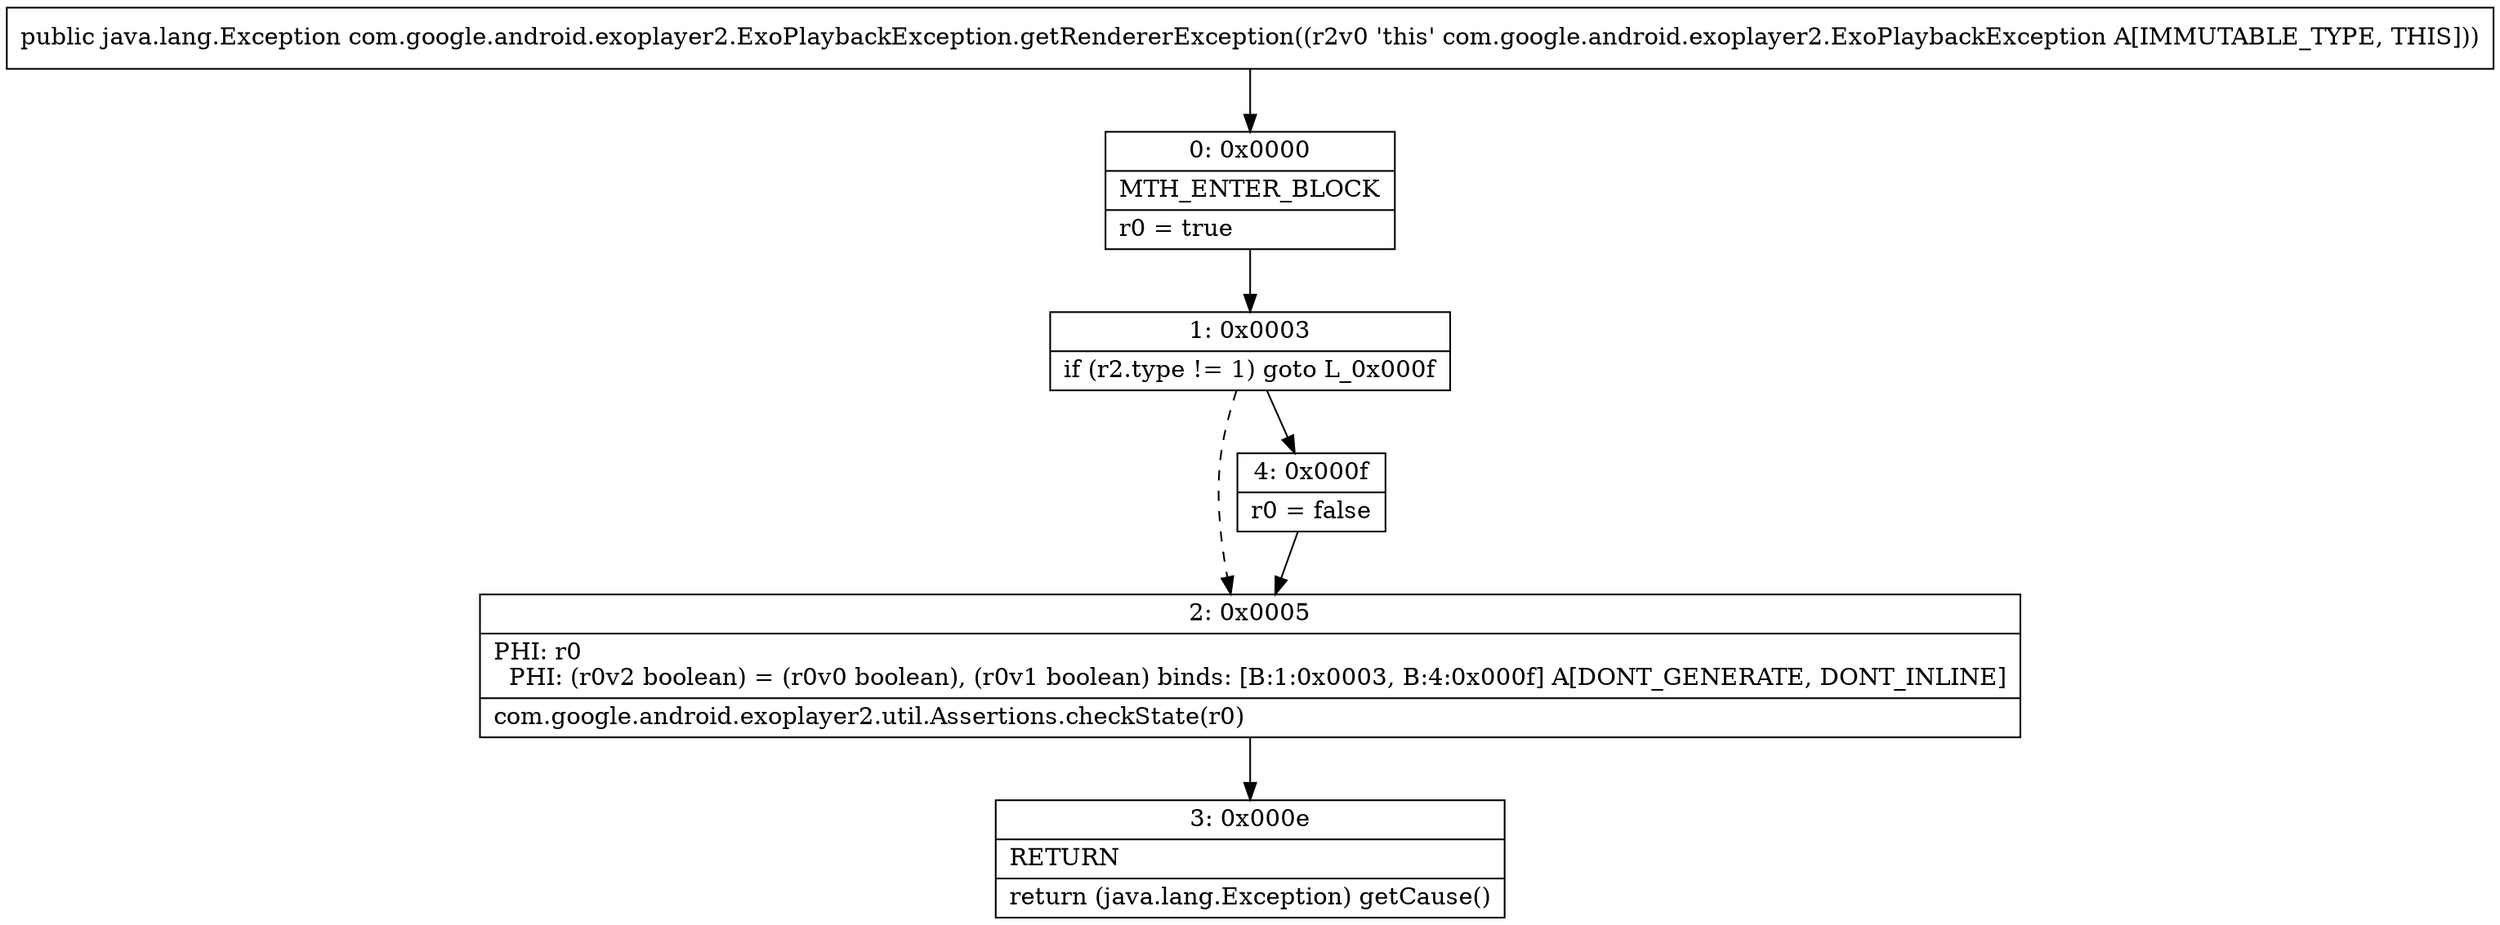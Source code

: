 digraph "CFG forcom.google.android.exoplayer2.ExoPlaybackException.getRendererException()Ljava\/lang\/Exception;" {
Node_0 [shape=record,label="{0\:\ 0x0000|MTH_ENTER_BLOCK\l|r0 = true\l}"];
Node_1 [shape=record,label="{1\:\ 0x0003|if (r2.type != 1) goto L_0x000f\l}"];
Node_2 [shape=record,label="{2\:\ 0x0005|PHI: r0 \l  PHI: (r0v2 boolean) = (r0v0 boolean), (r0v1 boolean) binds: [B:1:0x0003, B:4:0x000f] A[DONT_GENERATE, DONT_INLINE]\l|com.google.android.exoplayer2.util.Assertions.checkState(r0)\l}"];
Node_3 [shape=record,label="{3\:\ 0x000e|RETURN\l|return (java.lang.Exception) getCause()\l}"];
Node_4 [shape=record,label="{4\:\ 0x000f|r0 = false\l}"];
MethodNode[shape=record,label="{public java.lang.Exception com.google.android.exoplayer2.ExoPlaybackException.getRendererException((r2v0 'this' com.google.android.exoplayer2.ExoPlaybackException A[IMMUTABLE_TYPE, THIS])) }"];
MethodNode -> Node_0;
Node_0 -> Node_1;
Node_1 -> Node_2[style=dashed];
Node_1 -> Node_4;
Node_2 -> Node_3;
Node_4 -> Node_2;
}

